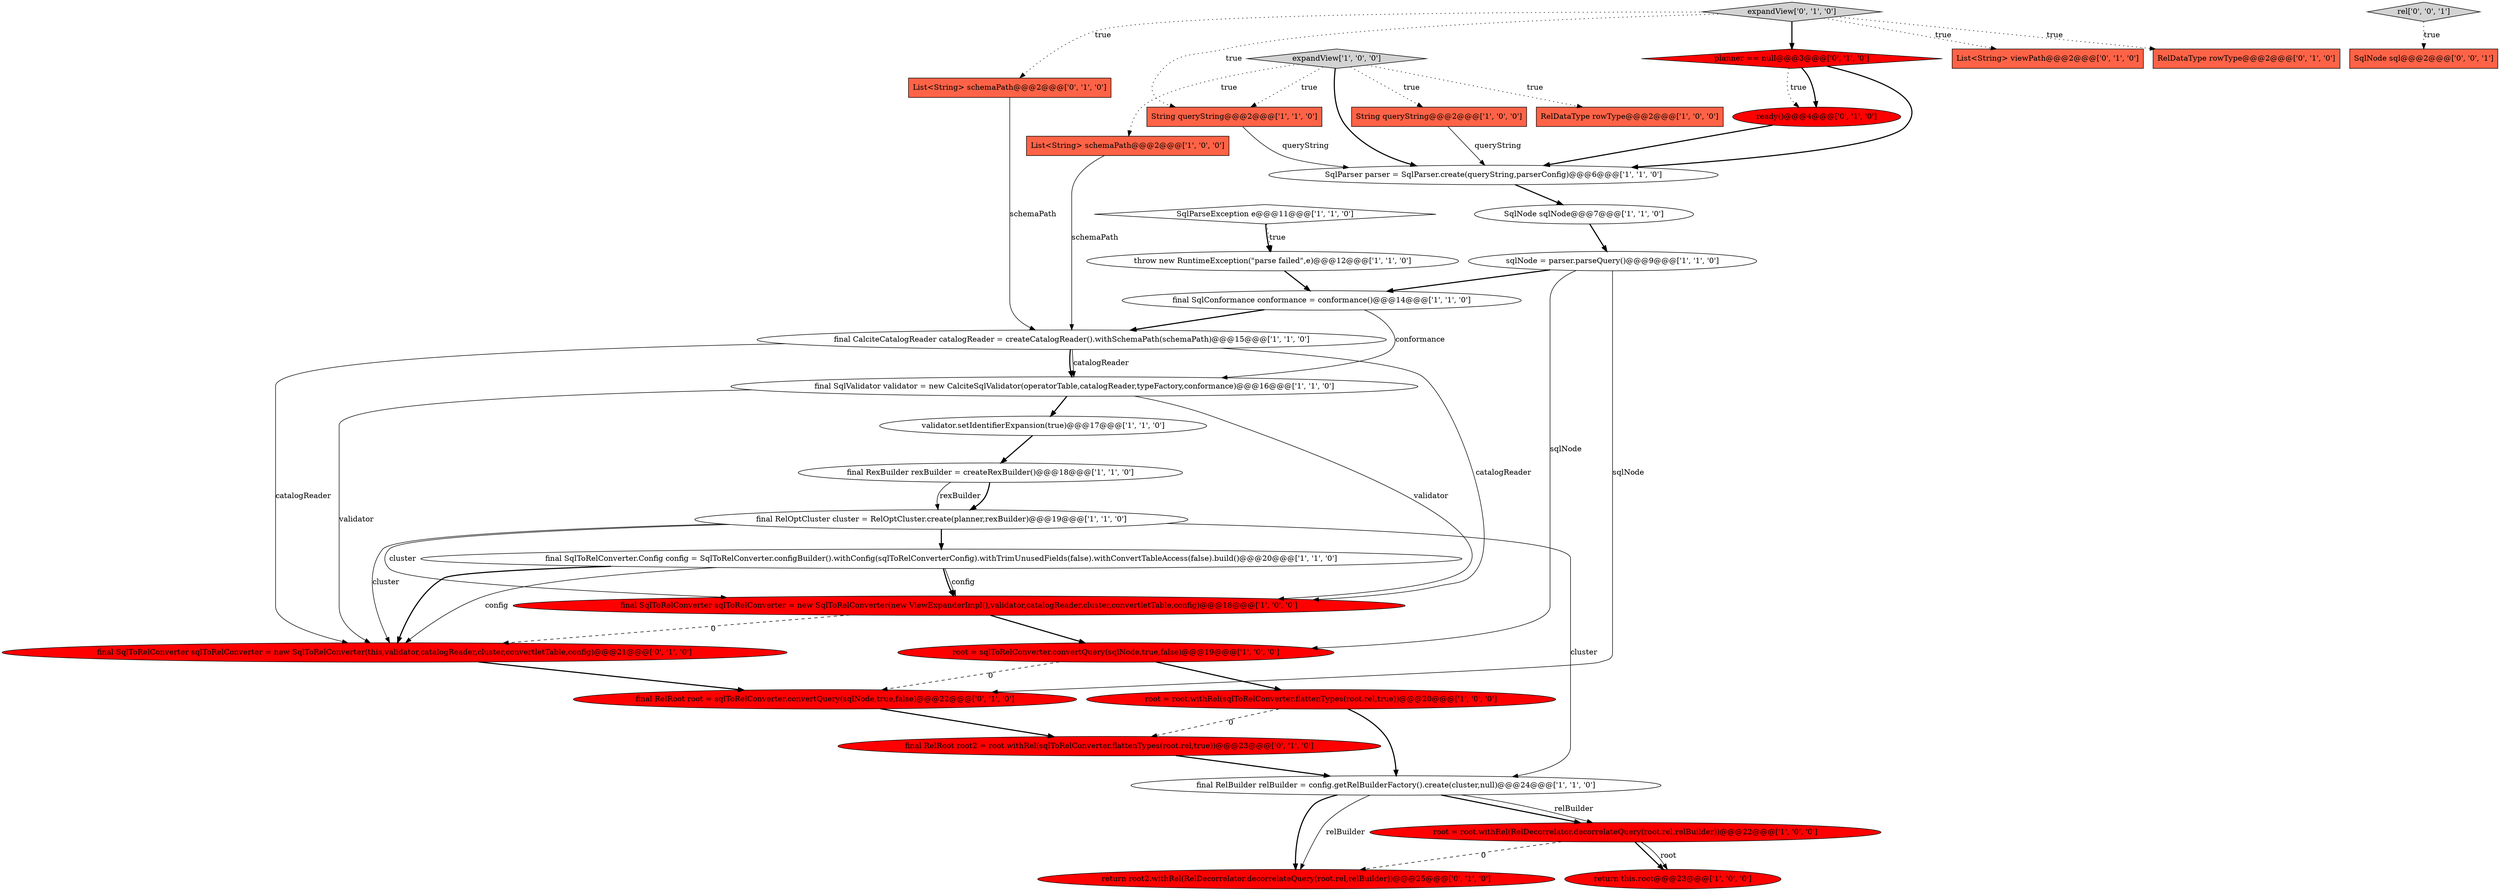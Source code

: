 digraph {
25 [style = filled, label = "final SqlToRelConverter sqlToRelConverter = new SqlToRelConverter(this,validator,catalogReader,cluster,convertletTable,config)@@@21@@@['0', '1', '0']", fillcolor = red, shape = ellipse image = "AAA1AAABBB2BBB"];
16 [style = filled, label = "final RelOptCluster cluster = RelOptCluster.create(planner,rexBuilder)@@@19@@@['1', '1', '0']", fillcolor = white, shape = ellipse image = "AAA0AAABBB1BBB"];
13 [style = filled, label = "final SqlToRelConverter.Config config = SqlToRelConverter.configBuilder().withConfig(sqlToRelConverterConfig).withTrimUnusedFields(false).withConvertTableAccess(false).build()@@@20@@@['1', '1', '0']", fillcolor = white, shape = ellipse image = "AAA0AAABBB1BBB"];
28 [style = filled, label = "return root2.withRel(RelDecorrelator.decorrelateQuery(root.rel,relBuilder))@@@25@@@['0', '1', '0']", fillcolor = red, shape = ellipse image = "AAA1AAABBB2BBB"];
19 [style = filled, label = "SqlParseException e@@@11@@@['1', '1', '0']", fillcolor = white, shape = diamond image = "AAA0AAABBB1BBB"];
30 [style = filled, label = "planner == null@@@3@@@['0', '1', '0']", fillcolor = red, shape = diamond image = "AAA1AAABBB2BBB"];
9 [style = filled, label = "String queryString@@@2@@@['1', '1', '0']", fillcolor = tomato, shape = box image = "AAA0AAABBB1BBB"];
32 [style = filled, label = "final RelRoot root = sqlToRelConverter.convertQuery(sqlNode,true,false)@@@22@@@['0', '1', '0']", fillcolor = red, shape = ellipse image = "AAA1AAABBB2BBB"];
4 [style = filled, label = "RelDataType rowType@@@2@@@['1', '0', '0']", fillcolor = tomato, shape = box image = "AAA0AAABBB1BBB"];
7 [style = filled, label = "String queryString@@@2@@@['1', '0', '0']", fillcolor = tomato, shape = box image = "AAA0AAABBB1BBB"];
0 [style = filled, label = "final RexBuilder rexBuilder = createRexBuilder()@@@18@@@['1', '1', '0']", fillcolor = white, shape = ellipse image = "AAA0AAABBB1BBB"];
17 [style = filled, label = "root = root.withRel(sqlToRelConverter.flattenTypes(root.rel,true))@@@20@@@['1', '0', '0']", fillcolor = red, shape = ellipse image = "AAA1AAABBB1BBB"];
34 [style = filled, label = "SqlNode sql@@@2@@@['0', '0', '1']", fillcolor = tomato, shape = box image = "AAA0AAABBB3BBB"];
12 [style = filled, label = "return this.root@@@23@@@['1', '0', '0']", fillcolor = red, shape = ellipse image = "AAA1AAABBB1BBB"];
23 [style = filled, label = "expandView['0', '1', '0']", fillcolor = lightgray, shape = diamond image = "AAA0AAABBB2BBB"];
8 [style = filled, label = "final RelBuilder relBuilder = config.getRelBuilderFactory().create(cluster,null)@@@24@@@['1', '1', '0']", fillcolor = white, shape = ellipse image = "AAA0AAABBB1BBB"];
26 [style = filled, label = "ready()@@@4@@@['0', '1', '0']", fillcolor = red, shape = ellipse image = "AAA1AAABBB2BBB"];
20 [style = filled, label = "final SqlValidator validator = new CalciteSqlValidator(operatorTable,catalogReader,typeFactory,conformance)@@@16@@@['1', '1', '0']", fillcolor = white, shape = ellipse image = "AAA0AAABBB1BBB"];
18 [style = filled, label = "root = root.withRel(RelDecorrelator.decorrelateQuery(root.rel,relBuilder))@@@22@@@['1', '0', '0']", fillcolor = red, shape = ellipse image = "AAA1AAABBB1BBB"];
10 [style = filled, label = "expandView['1', '0', '0']", fillcolor = lightgray, shape = diamond image = "AAA0AAABBB1BBB"];
11 [style = filled, label = "final CalciteCatalogReader catalogReader = createCatalogReader().withSchemaPath(schemaPath)@@@15@@@['1', '1', '0']", fillcolor = white, shape = ellipse image = "AAA0AAABBB1BBB"];
27 [style = filled, label = "final RelRoot root2 = root.withRel(sqlToRelConverter.flattenTypes(root.rel,true))@@@23@@@['0', '1', '0']", fillcolor = red, shape = ellipse image = "AAA1AAABBB2BBB"];
22 [style = filled, label = "final SqlConformance conformance = conformance()@@@14@@@['1', '1', '0']", fillcolor = white, shape = ellipse image = "AAA0AAABBB1BBB"];
33 [style = filled, label = "rel['0', '0', '1']", fillcolor = lightgray, shape = diamond image = "AAA0AAABBB3BBB"];
21 [style = filled, label = "throw new RuntimeException(\"parse failed\",e)@@@12@@@['1', '1', '0']", fillcolor = white, shape = ellipse image = "AAA0AAABBB1BBB"];
2 [style = filled, label = "List<String> schemaPath@@@2@@@['1', '0', '0']", fillcolor = tomato, shape = box image = "AAA0AAABBB1BBB"];
1 [style = filled, label = "sqlNode = parser.parseQuery()@@@9@@@['1', '1', '0']", fillcolor = white, shape = ellipse image = "AAA0AAABBB1BBB"];
14 [style = filled, label = "root = sqlToRelConverter.convertQuery(sqlNode,true,false)@@@19@@@['1', '0', '0']", fillcolor = red, shape = ellipse image = "AAA1AAABBB1BBB"];
5 [style = filled, label = "validator.setIdentifierExpansion(true)@@@17@@@['1', '1', '0']", fillcolor = white, shape = ellipse image = "AAA0AAABBB1BBB"];
29 [style = filled, label = "List<String> schemaPath@@@2@@@['0', '1', '0']", fillcolor = tomato, shape = box image = "AAA0AAABBB2BBB"];
24 [style = filled, label = "List<String> viewPath@@@2@@@['0', '1', '0']", fillcolor = tomato, shape = box image = "AAA0AAABBB2BBB"];
3 [style = filled, label = "final SqlToRelConverter sqlToRelConverter = new SqlToRelConverter(new ViewExpanderImpl(),validator,catalogReader,cluster,convertletTable,config)@@@18@@@['1', '0', '0']", fillcolor = red, shape = ellipse image = "AAA1AAABBB1BBB"];
31 [style = filled, label = "RelDataType rowType@@@2@@@['0', '1', '0']", fillcolor = tomato, shape = box image = "AAA0AAABBB2BBB"];
15 [style = filled, label = "SqlNode sqlNode@@@7@@@['1', '1', '0']", fillcolor = white, shape = ellipse image = "AAA0AAABBB1BBB"];
6 [style = filled, label = "SqlParser parser = SqlParser.create(queryString,parserConfig)@@@6@@@['1', '1', '0']", fillcolor = white, shape = ellipse image = "AAA0AAABBB1BBB"];
17->8 [style = bold, label=""];
11->20 [style = bold, label=""];
16->3 [style = solid, label="cluster"];
0->16 [style = bold, label=""];
13->25 [style = bold, label=""];
16->13 [style = bold, label=""];
8->28 [style = bold, label=""];
3->25 [style = dashed, label="0"];
13->3 [style = solid, label="config"];
23->30 [style = bold, label=""];
16->25 [style = solid, label="cluster"];
16->8 [style = solid, label="cluster"];
8->18 [style = bold, label=""];
33->34 [style = dotted, label="true"];
3->14 [style = bold, label=""];
30->26 [style = bold, label=""];
7->6 [style = solid, label="queryString"];
25->32 [style = bold, label=""];
18->12 [style = bold, label=""];
14->17 [style = bold, label=""];
13->25 [style = solid, label="config"];
32->27 [style = bold, label=""];
19->21 [style = dotted, label="true"];
11->3 [style = solid, label="catalogReader"];
30->26 [style = dotted, label="true"];
20->25 [style = solid, label="validator"];
17->27 [style = dashed, label="0"];
30->6 [style = bold, label=""];
26->6 [style = bold, label=""];
10->9 [style = dotted, label="true"];
10->6 [style = bold, label=""];
23->9 [style = dotted, label="true"];
8->28 [style = solid, label="relBuilder"];
6->15 [style = bold, label=""];
11->20 [style = solid, label="catalogReader"];
2->11 [style = solid, label="schemaPath"];
20->5 [style = bold, label=""];
1->14 [style = solid, label="sqlNode"];
1->22 [style = bold, label=""];
0->16 [style = solid, label="rexBuilder"];
14->32 [style = dashed, label="0"];
8->18 [style = solid, label="relBuilder"];
22->20 [style = solid, label="conformance"];
5->0 [style = bold, label=""];
13->3 [style = bold, label=""];
11->25 [style = solid, label="catalogReader"];
21->22 [style = bold, label=""];
10->2 [style = dotted, label="true"];
20->3 [style = solid, label="validator"];
9->6 [style = solid, label="queryString"];
18->28 [style = dashed, label="0"];
10->7 [style = dotted, label="true"];
29->11 [style = solid, label="schemaPath"];
10->4 [style = dotted, label="true"];
23->29 [style = dotted, label="true"];
18->12 [style = solid, label="root"];
23->31 [style = dotted, label="true"];
27->8 [style = bold, label=""];
22->11 [style = bold, label=""];
1->32 [style = solid, label="sqlNode"];
23->24 [style = dotted, label="true"];
15->1 [style = bold, label=""];
19->21 [style = bold, label=""];
}
